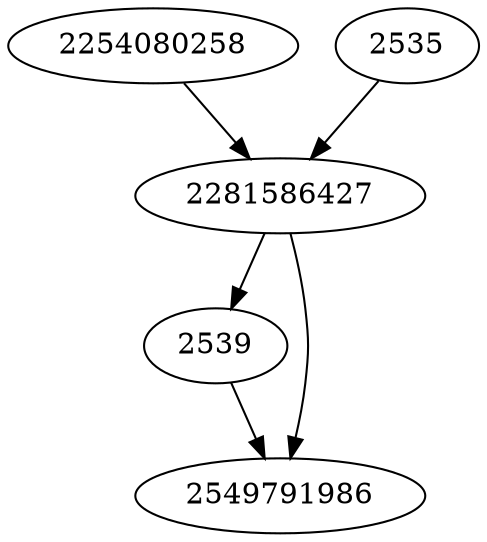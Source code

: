 strict digraph  {
2254080258;
2535;
2539;
2549791986;
2281586427;
2254080258 -> 2281586427;
2535 -> 2281586427;
2539 -> 2549791986;
2281586427 -> 2539;
2281586427 -> 2549791986;
}
